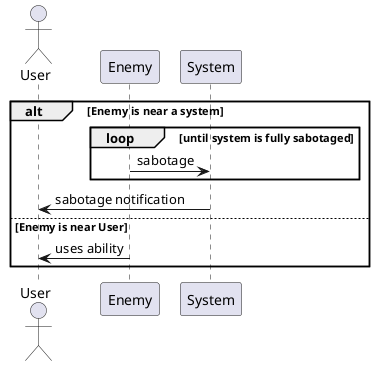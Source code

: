 @startuml
actor User
alt Enemy is near a system
    loop until system is fully sabotaged
        Enemy -> System: sabotage
    end
    System -> User: sabotage notification
else Enemy is near User
    Enemy -> User: uses ability
end
@enduml